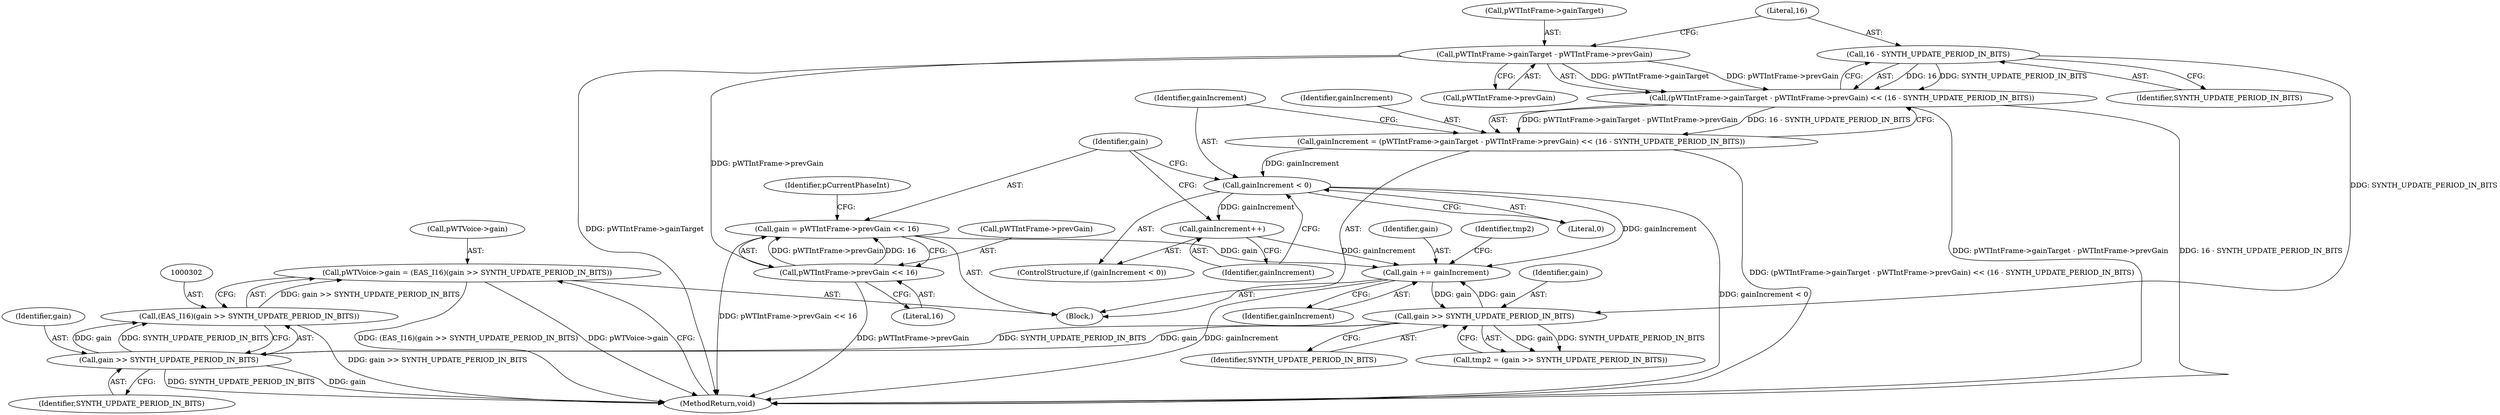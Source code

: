 digraph "0_Android_3ac044334c3ff6a61cb4238ff3ddaf17c7efcf49_0@pointer" {
"1000297" [label="(Call,pWTVoice->gain = (EAS_I16)(gain >> SYNTH_UPDATE_PERIOD_IN_BITS))"];
"1000301" [label="(Call,(EAS_I16)(gain >> SYNTH_UPDATE_PERIOD_IN_BITS))"];
"1000303" [label="(Call,gain >> SYNTH_UPDATE_PERIOD_IN_BITS)"];
"1000253" [label="(Call,gain >> SYNTH_UPDATE_PERIOD_IN_BITS)"];
"1000248" [label="(Call,gain += gainIncrement)"];
"1000150" [label="(Call,gainIncrement < 0)"];
"1000136" [label="(Call,gainIncrement = (pWTIntFrame->gainTarget - pWTIntFrame->prevGain) << (16 - SYNTH_UPDATE_PERIOD_IN_BITS))"];
"1000138" [label="(Call,(pWTIntFrame->gainTarget - pWTIntFrame->prevGain) << (16 - SYNTH_UPDATE_PERIOD_IN_BITS))"];
"1000139" [label="(Call,pWTIntFrame->gainTarget - pWTIntFrame->prevGain)"];
"1000146" [label="(Call,16 - SYNTH_UPDATE_PERIOD_IN_BITS)"];
"1000153" [label="(Call,gainIncrement++)"];
"1000155" [label="(Call,gain = pWTIntFrame->prevGain << 16)"];
"1000157" [label="(Call,pWTIntFrame->prevGain << 16)"];
"1000255" [label="(Identifier,SYNTH_UPDATE_PERIOD_IN_BITS)"];
"1000143" [label="(Call,pWTIntFrame->prevGain)"];
"1000161" [label="(Literal,16)"];
"1000254" [label="(Identifier,gain)"];
"1000156" [label="(Identifier,gain)"];
"1000137" [label="(Identifier,gainIncrement)"];
"1000150" [label="(Call,gainIncrement < 0)"];
"1000252" [label="(Identifier,tmp2)"];
"1000155" [label="(Call,gain = pWTIntFrame->prevGain << 16)"];
"1000253" [label="(Call,gain >> SYNTH_UPDATE_PERIOD_IN_BITS)"];
"1000152" [label="(Literal,0)"];
"1000140" [label="(Call,pWTIntFrame->gainTarget)"];
"1000251" [label="(Call,tmp2 = (gain >> SYNTH_UPDATE_PERIOD_IN_BITS))"];
"1000105" [label="(Block,)"];
"1000250" [label="(Identifier,gainIncrement)"];
"1000138" [label="(Call,(pWTIntFrame->gainTarget - pWTIntFrame->prevGain) << (16 - SYNTH_UPDATE_PERIOD_IN_BITS))"];
"1000157" [label="(Call,pWTIntFrame->prevGain << 16)"];
"1000248" [label="(Call,gain += gainIncrement)"];
"1000249" [label="(Identifier,gain)"];
"1000301" [label="(Call,(EAS_I16)(gain >> SYNTH_UPDATE_PERIOD_IN_BITS))"];
"1000146" [label="(Call,16 - SYNTH_UPDATE_PERIOD_IN_BITS)"];
"1000306" [label="(MethodReturn,void)"];
"1000139" [label="(Call,pWTIntFrame->gainTarget - pWTIntFrame->prevGain)"];
"1000158" [label="(Call,pWTIntFrame->prevGain)"];
"1000298" [label="(Call,pWTVoice->gain)"];
"1000148" [label="(Identifier,SYNTH_UPDATE_PERIOD_IN_BITS)"];
"1000149" [label="(ControlStructure,if (gainIncrement < 0))"];
"1000297" [label="(Call,pWTVoice->gain = (EAS_I16)(gain >> SYNTH_UPDATE_PERIOD_IN_BITS))"];
"1000153" [label="(Call,gainIncrement++)"];
"1000163" [label="(Identifier,pCurrentPhaseInt)"];
"1000303" [label="(Call,gain >> SYNTH_UPDATE_PERIOD_IN_BITS)"];
"1000304" [label="(Identifier,gain)"];
"1000154" [label="(Identifier,gainIncrement)"];
"1000305" [label="(Identifier,SYNTH_UPDATE_PERIOD_IN_BITS)"];
"1000147" [label="(Literal,16)"];
"1000151" [label="(Identifier,gainIncrement)"];
"1000136" [label="(Call,gainIncrement = (pWTIntFrame->gainTarget - pWTIntFrame->prevGain) << (16 - SYNTH_UPDATE_PERIOD_IN_BITS))"];
"1000297" -> "1000105"  [label="AST: "];
"1000297" -> "1000301"  [label="CFG: "];
"1000298" -> "1000297"  [label="AST: "];
"1000301" -> "1000297"  [label="AST: "];
"1000306" -> "1000297"  [label="CFG: "];
"1000297" -> "1000306"  [label="DDG: (EAS_I16)(gain >> SYNTH_UPDATE_PERIOD_IN_BITS)"];
"1000297" -> "1000306"  [label="DDG: pWTVoice->gain"];
"1000301" -> "1000297"  [label="DDG: gain >> SYNTH_UPDATE_PERIOD_IN_BITS"];
"1000301" -> "1000303"  [label="CFG: "];
"1000302" -> "1000301"  [label="AST: "];
"1000303" -> "1000301"  [label="AST: "];
"1000301" -> "1000306"  [label="DDG: gain >> SYNTH_UPDATE_PERIOD_IN_BITS"];
"1000303" -> "1000301"  [label="DDG: gain"];
"1000303" -> "1000301"  [label="DDG: SYNTH_UPDATE_PERIOD_IN_BITS"];
"1000303" -> "1000305"  [label="CFG: "];
"1000304" -> "1000303"  [label="AST: "];
"1000305" -> "1000303"  [label="AST: "];
"1000303" -> "1000306"  [label="DDG: gain"];
"1000303" -> "1000306"  [label="DDG: SYNTH_UPDATE_PERIOD_IN_BITS"];
"1000253" -> "1000303"  [label="DDG: gain"];
"1000253" -> "1000303"  [label="DDG: SYNTH_UPDATE_PERIOD_IN_BITS"];
"1000253" -> "1000251"  [label="AST: "];
"1000253" -> "1000255"  [label="CFG: "];
"1000254" -> "1000253"  [label="AST: "];
"1000255" -> "1000253"  [label="AST: "];
"1000251" -> "1000253"  [label="CFG: "];
"1000253" -> "1000248"  [label="DDG: gain"];
"1000253" -> "1000251"  [label="DDG: gain"];
"1000253" -> "1000251"  [label="DDG: SYNTH_UPDATE_PERIOD_IN_BITS"];
"1000248" -> "1000253"  [label="DDG: gain"];
"1000146" -> "1000253"  [label="DDG: SYNTH_UPDATE_PERIOD_IN_BITS"];
"1000248" -> "1000105"  [label="AST: "];
"1000248" -> "1000250"  [label="CFG: "];
"1000249" -> "1000248"  [label="AST: "];
"1000250" -> "1000248"  [label="AST: "];
"1000252" -> "1000248"  [label="CFG: "];
"1000248" -> "1000306"  [label="DDG: gainIncrement"];
"1000150" -> "1000248"  [label="DDG: gainIncrement"];
"1000153" -> "1000248"  [label="DDG: gainIncrement"];
"1000155" -> "1000248"  [label="DDG: gain"];
"1000150" -> "1000149"  [label="AST: "];
"1000150" -> "1000152"  [label="CFG: "];
"1000151" -> "1000150"  [label="AST: "];
"1000152" -> "1000150"  [label="AST: "];
"1000154" -> "1000150"  [label="CFG: "];
"1000156" -> "1000150"  [label="CFG: "];
"1000150" -> "1000306"  [label="DDG: gainIncrement < 0"];
"1000136" -> "1000150"  [label="DDG: gainIncrement"];
"1000150" -> "1000153"  [label="DDG: gainIncrement"];
"1000136" -> "1000105"  [label="AST: "];
"1000136" -> "1000138"  [label="CFG: "];
"1000137" -> "1000136"  [label="AST: "];
"1000138" -> "1000136"  [label="AST: "];
"1000151" -> "1000136"  [label="CFG: "];
"1000136" -> "1000306"  [label="DDG: (pWTIntFrame->gainTarget - pWTIntFrame->prevGain) << (16 - SYNTH_UPDATE_PERIOD_IN_BITS)"];
"1000138" -> "1000136"  [label="DDG: pWTIntFrame->gainTarget - pWTIntFrame->prevGain"];
"1000138" -> "1000136"  [label="DDG: 16 - SYNTH_UPDATE_PERIOD_IN_BITS"];
"1000138" -> "1000146"  [label="CFG: "];
"1000139" -> "1000138"  [label="AST: "];
"1000146" -> "1000138"  [label="AST: "];
"1000138" -> "1000306"  [label="DDG: pWTIntFrame->gainTarget - pWTIntFrame->prevGain"];
"1000138" -> "1000306"  [label="DDG: 16 - SYNTH_UPDATE_PERIOD_IN_BITS"];
"1000139" -> "1000138"  [label="DDG: pWTIntFrame->gainTarget"];
"1000139" -> "1000138"  [label="DDG: pWTIntFrame->prevGain"];
"1000146" -> "1000138"  [label="DDG: 16"];
"1000146" -> "1000138"  [label="DDG: SYNTH_UPDATE_PERIOD_IN_BITS"];
"1000139" -> "1000143"  [label="CFG: "];
"1000140" -> "1000139"  [label="AST: "];
"1000143" -> "1000139"  [label="AST: "];
"1000147" -> "1000139"  [label="CFG: "];
"1000139" -> "1000306"  [label="DDG: pWTIntFrame->gainTarget"];
"1000139" -> "1000157"  [label="DDG: pWTIntFrame->prevGain"];
"1000146" -> "1000148"  [label="CFG: "];
"1000147" -> "1000146"  [label="AST: "];
"1000148" -> "1000146"  [label="AST: "];
"1000153" -> "1000149"  [label="AST: "];
"1000153" -> "1000154"  [label="CFG: "];
"1000154" -> "1000153"  [label="AST: "];
"1000156" -> "1000153"  [label="CFG: "];
"1000155" -> "1000105"  [label="AST: "];
"1000155" -> "1000157"  [label="CFG: "];
"1000156" -> "1000155"  [label="AST: "];
"1000157" -> "1000155"  [label="AST: "];
"1000163" -> "1000155"  [label="CFG: "];
"1000155" -> "1000306"  [label="DDG: pWTIntFrame->prevGain << 16"];
"1000157" -> "1000155"  [label="DDG: pWTIntFrame->prevGain"];
"1000157" -> "1000155"  [label="DDG: 16"];
"1000157" -> "1000161"  [label="CFG: "];
"1000158" -> "1000157"  [label="AST: "];
"1000161" -> "1000157"  [label="AST: "];
"1000157" -> "1000306"  [label="DDG: pWTIntFrame->prevGain"];
}
